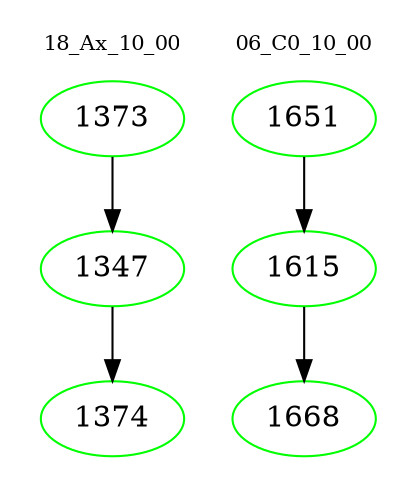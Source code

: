 digraph{
subgraph cluster_0 {
color = white
label = "18_Ax_10_00";
fontsize=10;
T0_1373 [label="1373", color="green"]
T0_1373 -> T0_1347 [color="black"]
T0_1347 [label="1347", color="green"]
T0_1347 -> T0_1374 [color="black"]
T0_1374 [label="1374", color="green"]
}
subgraph cluster_1 {
color = white
label = "06_C0_10_00";
fontsize=10;
T1_1651 [label="1651", color="green"]
T1_1651 -> T1_1615 [color="black"]
T1_1615 [label="1615", color="green"]
T1_1615 -> T1_1668 [color="black"]
T1_1668 [label="1668", color="green"]
}
}
